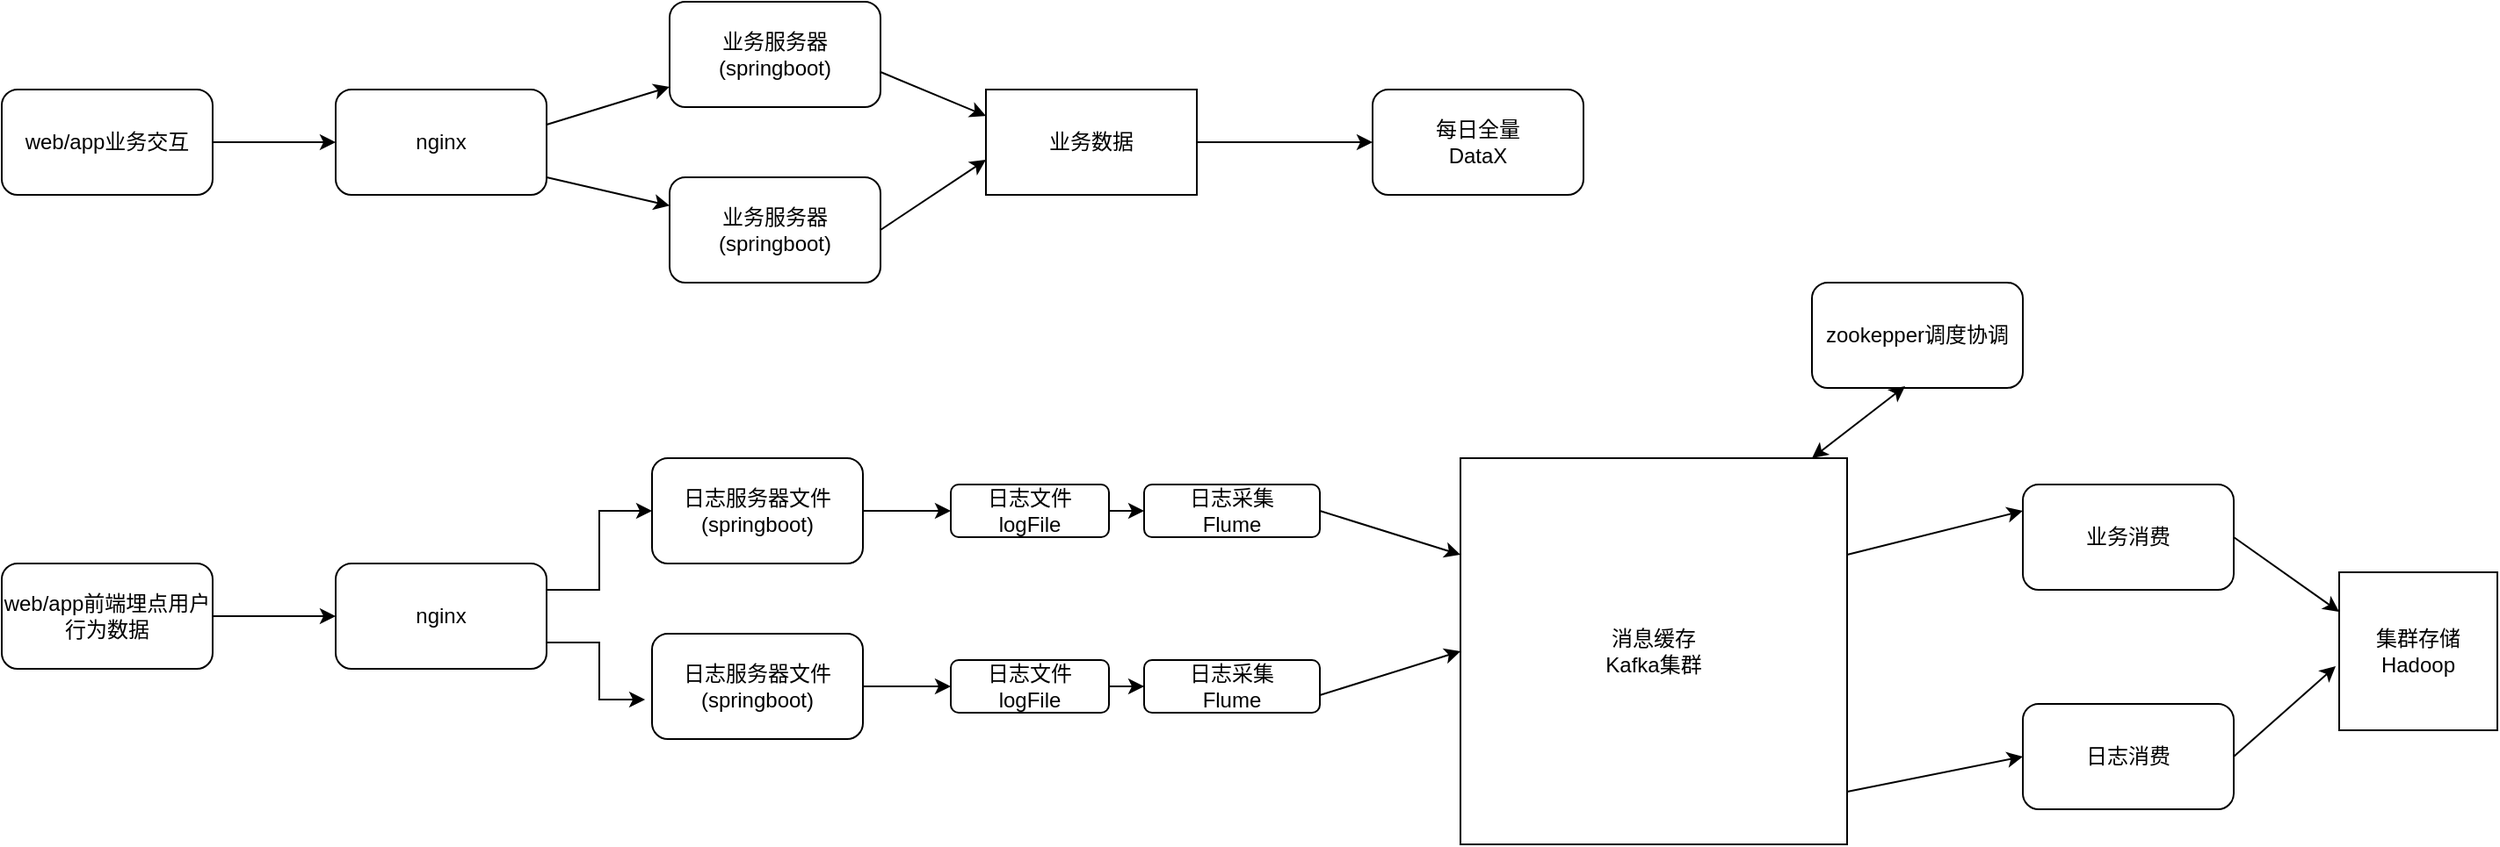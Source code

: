 <mxfile version="20.2.3" type="github">
  <diagram id="mUF7Dhoywo7Pxl9o-WP5" name="第 1 页">
    <mxGraphModel dx="1384" dy="921" grid="1" gridSize="10" guides="1" tooltips="1" connect="1" arrows="1" fold="1" page="1" pageScale="1" pageWidth="1920" pageHeight="1200" math="0" shadow="0">
      <root>
        <mxCell id="0" />
        <mxCell id="1" parent="0" />
        <mxCell id="dPiE7eh1zPIa-c6Ro65R-3" style="edgeStyle=orthogonalEdgeStyle;rounded=0;orthogonalLoop=1;jettySize=auto;html=1;exitX=1;exitY=0.5;exitDx=0;exitDy=0;" edge="1" parent="1" source="dPiE7eh1zPIa-c6Ro65R-1">
          <mxGeometry relative="1" as="geometry">
            <mxPoint x="250" y="110" as="targetPoint" />
          </mxGeometry>
        </mxCell>
        <mxCell id="dPiE7eh1zPIa-c6Ro65R-1" value="web/app业务交互" style="rounded=1;whiteSpace=wrap;html=1;" vertex="1" parent="1">
          <mxGeometry x="60" y="80" width="120" height="60" as="geometry" />
        </mxCell>
        <mxCell id="dPiE7eh1zPIa-c6Ro65R-4" value="nginx" style="rounded=1;whiteSpace=wrap;html=1;" vertex="1" parent="1">
          <mxGeometry x="250" y="80" width="120" height="60" as="geometry" />
        </mxCell>
        <mxCell id="dPiE7eh1zPIa-c6Ro65R-6" value="" style="endArrow=classic;html=1;rounded=0;" edge="1" parent="1" target="dPiE7eh1zPIa-c6Ro65R-9">
          <mxGeometry width="50" height="50" relative="1" as="geometry">
            <mxPoint x="370" y="100" as="sourcePoint" />
            <mxPoint x="440" y="70" as="targetPoint" />
          </mxGeometry>
        </mxCell>
        <mxCell id="dPiE7eh1zPIa-c6Ro65R-7" value="" style="endArrow=classic;html=1;rounded=0;" edge="1" parent="1" target="dPiE7eh1zPIa-c6Ro65R-8">
          <mxGeometry width="50" height="50" relative="1" as="geometry">
            <mxPoint x="370" y="130" as="sourcePoint" />
            <mxPoint x="440" y="150" as="targetPoint" />
          </mxGeometry>
        </mxCell>
        <mxCell id="dPiE7eh1zPIa-c6Ro65R-8" value="业务服务器&lt;br&gt;(springboot)" style="rounded=1;whiteSpace=wrap;html=1;" vertex="1" parent="1">
          <mxGeometry x="440" y="130" width="120" height="60" as="geometry" />
        </mxCell>
        <mxCell id="dPiE7eh1zPIa-c6Ro65R-9" value="业务服务器&lt;br&gt;(springboot)" style="rounded=1;whiteSpace=wrap;html=1;" vertex="1" parent="1">
          <mxGeometry x="440" y="30" width="120" height="60" as="geometry" />
        </mxCell>
        <mxCell id="dPiE7eh1zPIa-c6Ro65R-16" style="edgeStyle=orthogonalEdgeStyle;rounded=0;orthogonalLoop=1;jettySize=auto;html=1;exitX=1;exitY=0.5;exitDx=0;exitDy=0;entryX=0;entryY=0.5;entryDx=0;entryDy=0;" edge="1" parent="1" source="dPiE7eh1zPIa-c6Ro65R-10" target="dPiE7eh1zPIa-c6Ro65R-15">
          <mxGeometry relative="1" as="geometry" />
        </mxCell>
        <mxCell id="dPiE7eh1zPIa-c6Ro65R-10" value="业务数据" style="rounded=0;whiteSpace=wrap;html=1;" vertex="1" parent="1">
          <mxGeometry x="620" y="80" width="120" height="60" as="geometry" />
        </mxCell>
        <mxCell id="dPiE7eh1zPIa-c6Ro65R-13" value="" style="endArrow=classic;html=1;rounded=0;exitX=1;exitY=0.5;exitDx=0;exitDy=0;" edge="1" parent="1" source="dPiE7eh1zPIa-c6Ro65R-8">
          <mxGeometry width="50" height="50" relative="1" as="geometry">
            <mxPoint x="570" y="170" as="sourcePoint" />
            <mxPoint x="620" y="120" as="targetPoint" />
          </mxGeometry>
        </mxCell>
        <mxCell id="dPiE7eh1zPIa-c6Ro65R-14" value="" style="endArrow=classic;html=1;rounded=0;entryX=0;entryY=0.25;entryDx=0;entryDy=0;" edge="1" parent="1" target="dPiE7eh1zPIa-c6Ro65R-10">
          <mxGeometry width="50" height="50" relative="1" as="geometry">
            <mxPoint x="560" y="70" as="sourcePoint" />
            <mxPoint x="610" y="20" as="targetPoint" />
          </mxGeometry>
        </mxCell>
        <mxCell id="dPiE7eh1zPIa-c6Ro65R-15" value="每日全量&lt;br&gt;DataX" style="rounded=1;whiteSpace=wrap;html=1;" vertex="1" parent="1">
          <mxGeometry x="840" y="80" width="120" height="60" as="geometry" />
        </mxCell>
        <mxCell id="dPiE7eh1zPIa-c6Ro65R-19" style="edgeStyle=orthogonalEdgeStyle;rounded=0;orthogonalLoop=1;jettySize=auto;html=1;exitX=1;exitY=0.5;exitDx=0;exitDy=0;entryX=0;entryY=0.5;entryDx=0;entryDy=0;" edge="1" parent="1" source="dPiE7eh1zPIa-c6Ro65R-17" target="dPiE7eh1zPIa-c6Ro65R-18">
          <mxGeometry relative="1" as="geometry" />
        </mxCell>
        <mxCell id="dPiE7eh1zPIa-c6Ro65R-17" value="web/app前端埋点用户行为数据" style="rounded=1;whiteSpace=wrap;html=1;" vertex="1" parent="1">
          <mxGeometry x="60" y="350" width="120" height="60" as="geometry" />
        </mxCell>
        <mxCell id="dPiE7eh1zPIa-c6Ro65R-24" style="edgeStyle=orthogonalEdgeStyle;rounded=0;orthogonalLoop=1;jettySize=auto;html=1;exitX=1;exitY=0.25;exitDx=0;exitDy=0;entryX=0;entryY=0.5;entryDx=0;entryDy=0;" edge="1" parent="1" source="dPiE7eh1zPIa-c6Ro65R-18" target="dPiE7eh1zPIa-c6Ro65R-20">
          <mxGeometry relative="1" as="geometry">
            <Array as="points">
              <mxPoint x="400" y="365" />
              <mxPoint x="400" y="320" />
            </Array>
          </mxGeometry>
        </mxCell>
        <mxCell id="dPiE7eh1zPIa-c6Ro65R-25" style="edgeStyle=orthogonalEdgeStyle;rounded=0;orthogonalLoop=1;jettySize=auto;html=1;exitX=1;exitY=0.75;exitDx=0;exitDy=0;entryX=-0.033;entryY=0.625;entryDx=0;entryDy=0;entryPerimeter=0;" edge="1" parent="1" source="dPiE7eh1zPIa-c6Ro65R-18" target="dPiE7eh1zPIa-c6Ro65R-22">
          <mxGeometry relative="1" as="geometry" />
        </mxCell>
        <mxCell id="dPiE7eh1zPIa-c6Ro65R-18" value="nginx" style="rounded=1;whiteSpace=wrap;html=1;" vertex="1" parent="1">
          <mxGeometry x="250" y="350" width="120" height="60" as="geometry" />
        </mxCell>
        <mxCell id="dPiE7eh1zPIa-c6Ro65R-28" style="edgeStyle=orthogonalEdgeStyle;rounded=0;orthogonalLoop=1;jettySize=auto;html=1;exitX=1;exitY=0.5;exitDx=0;exitDy=0;entryX=0;entryY=0.5;entryDx=0;entryDy=0;" edge="1" parent="1" source="dPiE7eh1zPIa-c6Ro65R-20" target="dPiE7eh1zPIa-c6Ro65R-26">
          <mxGeometry relative="1" as="geometry" />
        </mxCell>
        <mxCell id="dPiE7eh1zPIa-c6Ro65R-20" value="日志服务器文件&lt;br&gt;(springboot)" style="rounded=1;whiteSpace=wrap;html=1;" vertex="1" parent="1">
          <mxGeometry x="430" y="290" width="120" height="60" as="geometry" />
        </mxCell>
        <mxCell id="dPiE7eh1zPIa-c6Ro65R-29" style="edgeStyle=orthogonalEdgeStyle;rounded=0;orthogonalLoop=1;jettySize=auto;html=1;exitX=1;exitY=0.5;exitDx=0;exitDy=0;entryX=0;entryY=0.5;entryDx=0;entryDy=0;" edge="1" parent="1" source="dPiE7eh1zPIa-c6Ro65R-22" target="dPiE7eh1zPIa-c6Ro65R-27">
          <mxGeometry relative="1" as="geometry" />
        </mxCell>
        <mxCell id="dPiE7eh1zPIa-c6Ro65R-22" value="日志服务器文件&lt;br&gt;(springboot)" style="rounded=1;whiteSpace=wrap;html=1;" vertex="1" parent="1">
          <mxGeometry x="430" y="390" width="120" height="60" as="geometry" />
        </mxCell>
        <mxCell id="dPiE7eh1zPIa-c6Ro65R-32" style="edgeStyle=orthogonalEdgeStyle;rounded=0;orthogonalLoop=1;jettySize=auto;html=1;exitX=1;exitY=0.5;exitDx=0;exitDy=0;entryX=0;entryY=0.5;entryDx=0;entryDy=0;" edge="1" parent="1" source="dPiE7eh1zPIa-c6Ro65R-26" target="dPiE7eh1zPIa-c6Ro65R-30">
          <mxGeometry relative="1" as="geometry" />
        </mxCell>
        <mxCell id="dPiE7eh1zPIa-c6Ro65R-26" value="日志文件&lt;br&gt;logFile" style="rounded=1;whiteSpace=wrap;html=1;" vertex="1" parent="1">
          <mxGeometry x="600" y="305" width="90" height="30" as="geometry" />
        </mxCell>
        <mxCell id="dPiE7eh1zPIa-c6Ro65R-33" style="edgeStyle=orthogonalEdgeStyle;rounded=0;orthogonalLoop=1;jettySize=auto;html=1;exitX=1;exitY=0.5;exitDx=0;exitDy=0;" edge="1" parent="1" source="dPiE7eh1zPIa-c6Ro65R-27" target="dPiE7eh1zPIa-c6Ro65R-31">
          <mxGeometry relative="1" as="geometry" />
        </mxCell>
        <mxCell id="dPiE7eh1zPIa-c6Ro65R-27" value="日志文件&lt;br&gt;logFile" style="rounded=1;whiteSpace=wrap;html=1;" vertex="1" parent="1">
          <mxGeometry x="600" y="405" width="90" height="30" as="geometry" />
        </mxCell>
        <mxCell id="dPiE7eh1zPIa-c6Ro65R-30" value="日志采集&lt;br&gt;Flume" style="rounded=1;whiteSpace=wrap;html=1;" vertex="1" parent="1">
          <mxGeometry x="710" y="305" width="100" height="30" as="geometry" />
        </mxCell>
        <mxCell id="dPiE7eh1zPIa-c6Ro65R-31" value="日志采集&lt;br&gt;Flume" style="rounded=1;whiteSpace=wrap;html=1;" vertex="1" parent="1">
          <mxGeometry x="710" y="405" width="100" height="30" as="geometry" />
        </mxCell>
        <mxCell id="dPiE7eh1zPIa-c6Ro65R-34" value="消息缓存&lt;br&gt;Kafka集群" style="whiteSpace=wrap;html=1;aspect=fixed;" vertex="1" parent="1">
          <mxGeometry x="890" y="290" width="220" height="220" as="geometry" />
        </mxCell>
        <mxCell id="dPiE7eh1zPIa-c6Ro65R-35" value="zookepper调度协调" style="rounded=1;whiteSpace=wrap;html=1;" vertex="1" parent="1">
          <mxGeometry x="1090" y="190" width="120" height="60" as="geometry" />
        </mxCell>
        <mxCell id="dPiE7eh1zPIa-c6Ro65R-36" value="" style="endArrow=classic;startArrow=classic;html=1;rounded=0;entryX=0.442;entryY=0.983;entryDx=0;entryDy=0;entryPerimeter=0;" edge="1" parent="1" target="dPiE7eh1zPIa-c6Ro65R-35">
          <mxGeometry width="50" height="50" relative="1" as="geometry">
            <mxPoint x="1090" y="290" as="sourcePoint" />
            <mxPoint x="1140" y="240" as="targetPoint" />
          </mxGeometry>
        </mxCell>
        <mxCell id="dPiE7eh1zPIa-c6Ro65R-40" value="" style="endArrow=classic;html=1;rounded=0;entryX=0;entryY=0.5;entryDx=0;entryDy=0;" edge="1" parent="1" target="dPiE7eh1zPIa-c6Ro65R-34">
          <mxGeometry width="50" height="50" relative="1" as="geometry">
            <mxPoint x="810" y="425" as="sourcePoint" />
            <mxPoint x="860" y="375" as="targetPoint" />
          </mxGeometry>
        </mxCell>
        <mxCell id="dPiE7eh1zPIa-c6Ro65R-41" value="" style="endArrow=classic;html=1;rounded=0;entryX=0;entryY=0.25;entryDx=0;entryDy=0;" edge="1" parent="1" target="dPiE7eh1zPIa-c6Ro65R-34">
          <mxGeometry width="50" height="50" relative="1" as="geometry">
            <mxPoint x="810" y="320" as="sourcePoint" />
            <mxPoint x="860" y="270" as="targetPoint" />
          </mxGeometry>
        </mxCell>
        <mxCell id="dPiE7eh1zPIa-c6Ro65R-42" value="集群存储&lt;br&gt;Hadoop" style="rounded=0;whiteSpace=wrap;html=1;" vertex="1" parent="1">
          <mxGeometry x="1390" y="355" width="90" height="90" as="geometry" />
        </mxCell>
        <mxCell id="dPiE7eh1zPIa-c6Ro65R-43" value="业务消费" style="rounded=1;whiteSpace=wrap;html=1;" vertex="1" parent="1">
          <mxGeometry x="1210" y="305" width="120" height="60" as="geometry" />
        </mxCell>
        <mxCell id="dPiE7eh1zPIa-c6Ro65R-44" value="日志消费" style="rounded=1;whiteSpace=wrap;html=1;" vertex="1" parent="1">
          <mxGeometry x="1210" y="430" width="120" height="60" as="geometry" />
        </mxCell>
        <mxCell id="dPiE7eh1zPIa-c6Ro65R-45" value="" style="endArrow=classic;html=1;rounded=0;entryX=-0.022;entryY=0.594;entryDx=0;entryDy=0;entryPerimeter=0;" edge="1" parent="1" target="dPiE7eh1zPIa-c6Ro65R-42">
          <mxGeometry width="50" height="50" relative="1" as="geometry">
            <mxPoint x="1330" y="460" as="sourcePoint" />
            <mxPoint x="1380" y="410" as="targetPoint" />
          </mxGeometry>
        </mxCell>
        <mxCell id="dPiE7eh1zPIa-c6Ro65R-46" value="" style="endArrow=classic;html=1;rounded=0;entryX=0;entryY=0.25;entryDx=0;entryDy=0;" edge="1" parent="1" target="dPiE7eh1zPIa-c6Ro65R-42">
          <mxGeometry width="50" height="50" relative="1" as="geometry">
            <mxPoint x="1330" y="335" as="sourcePoint" />
            <mxPoint x="1380" y="285" as="targetPoint" />
          </mxGeometry>
        </mxCell>
        <mxCell id="dPiE7eh1zPIa-c6Ro65R-47" value="" style="endArrow=classic;html=1;rounded=0;entryX=0;entryY=0.5;entryDx=0;entryDy=0;" edge="1" parent="1" target="dPiE7eh1zPIa-c6Ro65R-44">
          <mxGeometry width="50" height="50" relative="1" as="geometry">
            <mxPoint x="1110" y="480" as="sourcePoint" />
            <mxPoint x="1160" y="430" as="targetPoint" />
          </mxGeometry>
        </mxCell>
        <mxCell id="dPiE7eh1zPIa-c6Ro65R-48" value="" style="endArrow=classic;html=1;rounded=0;entryX=0;entryY=0.25;entryDx=0;entryDy=0;" edge="1" parent="1" target="dPiE7eh1zPIa-c6Ro65R-43">
          <mxGeometry width="50" height="50" relative="1" as="geometry">
            <mxPoint x="1110" y="345" as="sourcePoint" />
            <mxPoint x="1160" y="295" as="targetPoint" />
          </mxGeometry>
        </mxCell>
      </root>
    </mxGraphModel>
  </diagram>
</mxfile>

